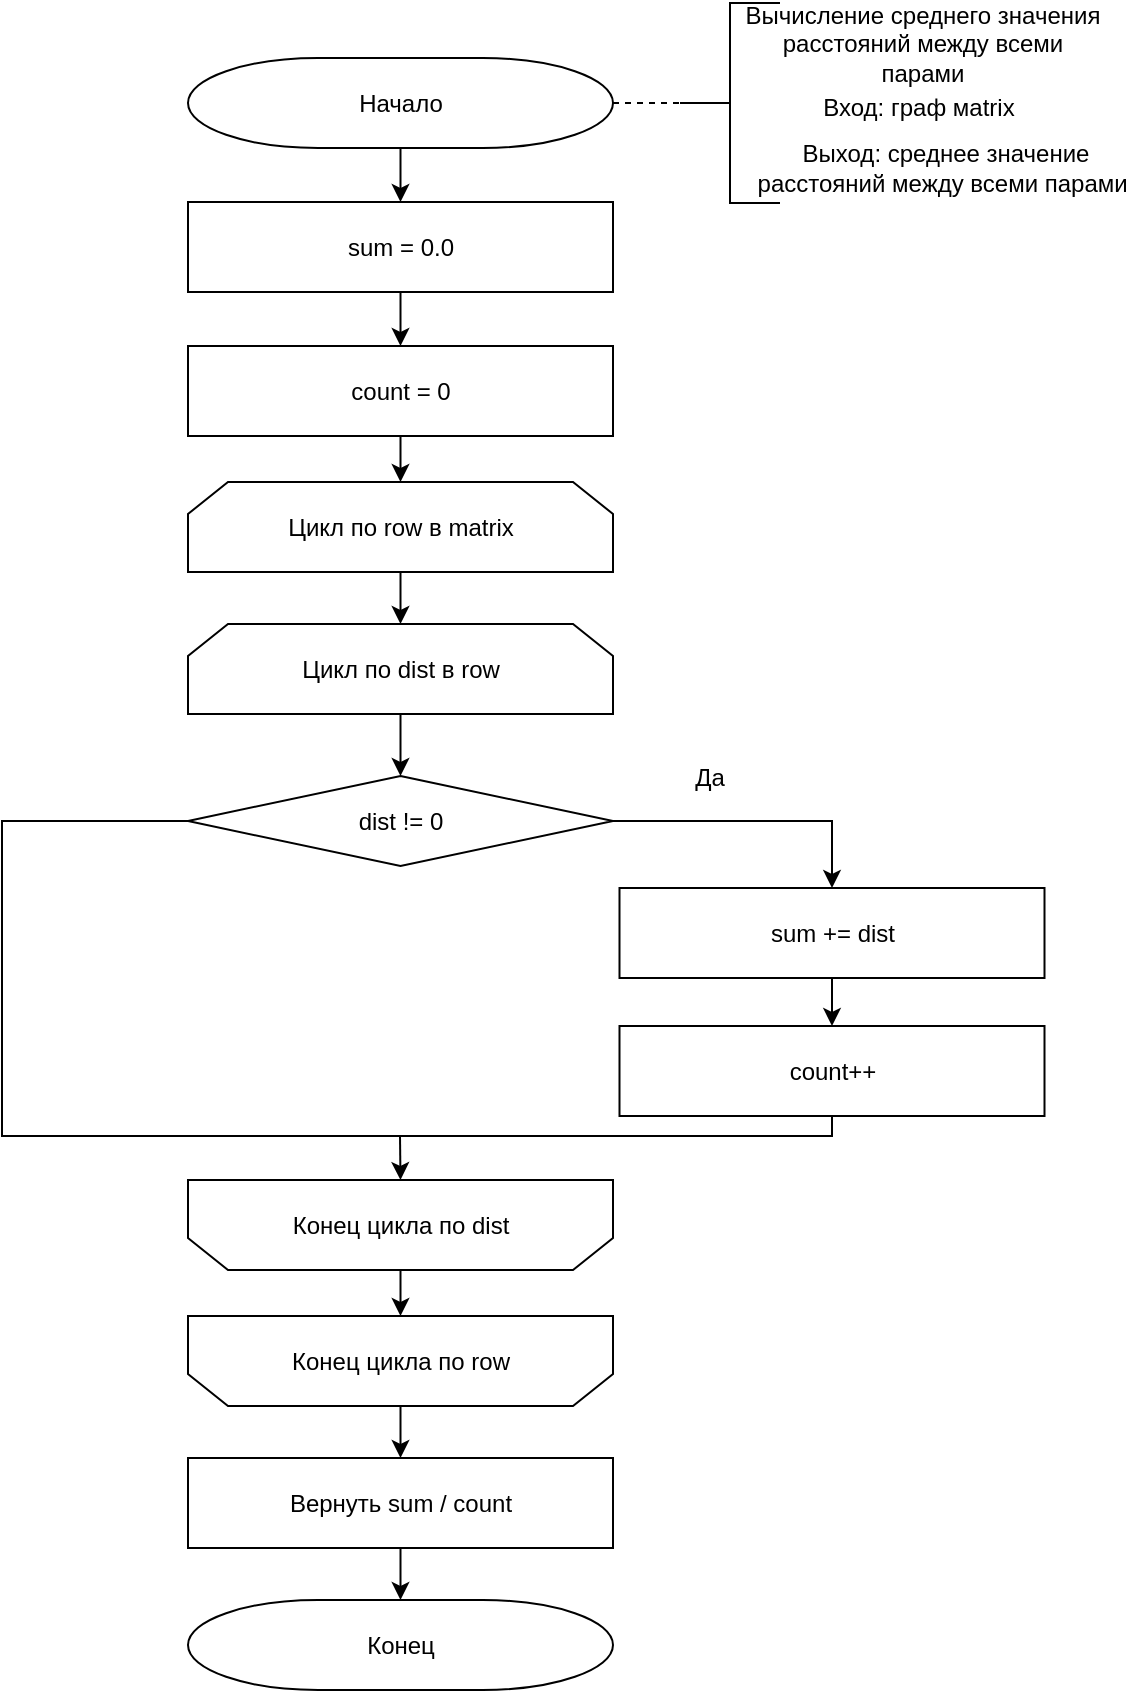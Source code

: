<mxfile version="23.0.2" type="device">
  <diagram name="Page-1" id="LraQMHCRuJhlwKneT_0r">
    <mxGraphModel dx="941" dy="644" grid="0" gridSize="10" guides="1" tooltips="1" connect="1" arrows="1" fold="1" page="0" pageScale="1" pageWidth="850" pageHeight="1100" math="0" shadow="0">
      <root>
        <mxCell id="0" />
        <mxCell id="1" parent="0" />
        <mxCell id="sADopWBLZYmeb6k2KSyq-1" value="Начало" style="strokeWidth=1;html=1;shape=mxgraph.flowchart.terminator;whiteSpace=wrap;rotation=0;" parent="1" vertex="1">
          <mxGeometry x="312" y="208" width="212.5" height="45" as="geometry" />
        </mxCell>
        <mxCell id="sADopWBLZYmeb6k2KSyq-2" style="edgeStyle=orthogonalEdgeStyle;rounded=0;orthogonalLoop=1;jettySize=auto;html=1;entryX=0.5;entryY=0;entryDx=0;entryDy=0;" parent="1" source="sADopWBLZYmeb6k2KSyq-3" target="sADopWBLZYmeb6k2KSyq-47" edge="1">
          <mxGeometry relative="1" as="geometry">
            <mxPoint x="418.25" y="443.5" as="targetPoint" />
          </mxGeometry>
        </mxCell>
        <mxCell id="sADopWBLZYmeb6k2KSyq-3" value="count = 0" style="rounded=0;whiteSpace=wrap;html=1;rotation=0;" parent="1" vertex="1">
          <mxGeometry x="312" y="352" width="212.5" height="45" as="geometry" />
        </mxCell>
        <mxCell id="sADopWBLZYmeb6k2KSyq-6" value="" style="strokeWidth=1;html=1;shape=mxgraph.flowchart.annotation_2;align=left;labelPosition=right;pointerEvents=1;" parent="1" vertex="1">
          <mxGeometry x="558" y="180.5" width="50" height="100" as="geometry" />
        </mxCell>
        <mxCell id="sADopWBLZYmeb6k2KSyq-7" value="" style="endArrow=none;dashed=1;html=1;rounded=0;exitX=1;exitY=0.5;exitDx=0;exitDy=0;exitPerimeter=0;entryX=0;entryY=0.5;entryDx=0;entryDy=0;entryPerimeter=0;" parent="1" source="sADopWBLZYmeb6k2KSyq-1" target="sADopWBLZYmeb6k2KSyq-6" edge="1">
          <mxGeometry width="50" height="50" relative="1" as="geometry">
            <mxPoint x="739" y="528" as="sourcePoint" />
            <mxPoint x="789" y="478" as="targetPoint" />
          </mxGeometry>
        </mxCell>
        <mxCell id="sADopWBLZYmeb6k2KSyq-8" value="Конец" style="strokeWidth=1;html=1;shape=mxgraph.flowchart.terminator;whiteSpace=wrap;rotation=0;" parent="1" vertex="1">
          <mxGeometry x="312" y="979" width="212.5" height="45" as="geometry" />
        </mxCell>
        <mxCell id="sADopWBLZYmeb6k2KSyq-12" value="dist != 0" style="rhombus;whiteSpace=wrap;html=1;rotation=0;" parent="1" vertex="1">
          <mxGeometry x="312" y="567" width="212.5" height="45" as="geometry" />
        </mxCell>
        <mxCell id="sADopWBLZYmeb6k2KSyq-14" value="sum += dist" style="rounded=0;whiteSpace=wrap;html=1;rotation=0;" parent="1" vertex="1">
          <mxGeometry x="527.75" y="623" width="212.5" height="45" as="geometry" />
        </mxCell>
        <mxCell id="sADopWBLZYmeb6k2KSyq-16" value="Да" style="text;html=1;strokeColor=none;fillColor=none;align=center;verticalAlign=middle;whiteSpace=wrap;rounded=0;" parent="1" vertex="1">
          <mxGeometry x="543" y="553" width="60" height="30" as="geometry" />
        </mxCell>
        <mxCell id="sADopWBLZYmeb6k2KSyq-17" value="" style="endArrow=classic;html=1;rounded=0;entryX=0.5;entryY=0;entryDx=0;entryDy=0;entryPerimeter=0;exitX=0.5;exitY=1;exitDx=0;exitDy=0;" parent="1" source="sADopWBLZYmeb6k2KSyq-54" target="sADopWBLZYmeb6k2KSyq-8" edge="1">
          <mxGeometry width="50" height="50" relative="1" as="geometry">
            <mxPoint x="418.25" y="1375.0" as="sourcePoint" />
            <mxPoint x="549" y="1227" as="targetPoint" />
          </mxGeometry>
        </mxCell>
        <mxCell id="sADopWBLZYmeb6k2KSyq-18" value="sum = 0.0" style="rounded=0;whiteSpace=wrap;html=1;rotation=0;" parent="1" vertex="1">
          <mxGeometry x="312" y="280" width="212.5" height="45" as="geometry" />
        </mxCell>
        <mxCell id="sADopWBLZYmeb6k2KSyq-19" value="" style="endArrow=classic;html=1;rounded=0;entryX=0.5;entryY=0;entryDx=0;entryDy=0;exitX=0.5;exitY=1;exitDx=0;exitDy=0;" parent="1" source="sADopWBLZYmeb6k2KSyq-18" target="sADopWBLZYmeb6k2KSyq-3" edge="1">
          <mxGeometry width="50" height="50" relative="1" as="geometry">
            <mxPoint x="404" y="578" as="sourcePoint" />
            <mxPoint x="418.25" y="352" as="targetPoint" />
          </mxGeometry>
        </mxCell>
        <mxCell id="sADopWBLZYmeb6k2KSyq-20" value="" style="endArrow=classic;html=1;rounded=0;entryX=0.5;entryY=0;entryDx=0;entryDy=0;exitX=0.5;exitY=1;exitDx=0;exitDy=0;exitPerimeter=0;" parent="1" source="sADopWBLZYmeb6k2KSyq-1" target="sADopWBLZYmeb6k2KSyq-18" edge="1">
          <mxGeometry width="50" height="50" relative="1" as="geometry">
            <mxPoint x="404" y="578" as="sourcePoint" />
            <mxPoint x="454" y="528" as="targetPoint" />
          </mxGeometry>
        </mxCell>
        <mxCell id="sADopWBLZYmeb6k2KSyq-21" value="count++" style="rounded=0;whiteSpace=wrap;html=1;rotation=0;" parent="1" vertex="1">
          <mxGeometry x="527.75" y="692" width="212.5" height="45" as="geometry" />
        </mxCell>
        <mxCell id="sADopWBLZYmeb6k2KSyq-22" value="" style="endArrow=classic;html=1;rounded=0;entryX=0.5;entryY=0;entryDx=0;entryDy=0;exitX=0.5;exitY=1;exitDx=0;exitDy=0;" parent="1" source="sADopWBLZYmeb6k2KSyq-14" target="sADopWBLZYmeb6k2KSyq-21" edge="1">
          <mxGeometry width="50" height="50" relative="1" as="geometry">
            <mxPoint x="461" y="1376" as="sourcePoint" />
            <mxPoint x="511" y="1326" as="targetPoint" />
          </mxGeometry>
        </mxCell>
        <mxCell id="sADopWBLZYmeb6k2KSyq-29" value="Цикл по dist в row" style="shape=loopLimit;whiteSpace=wrap;html=1;rotation=0;" parent="1" vertex="1">
          <mxGeometry x="312" y="491" width="212.5" height="45" as="geometry" />
        </mxCell>
        <mxCell id="sADopWBLZYmeb6k2KSyq-35" value="Конец цикла по dist" style="shape=loopLimit;whiteSpace=wrap;html=1;strokeColor=default;fontFamily=Helvetica;fontSize=12;fontColor=default;fillColor=default;rotation=0;direction=west;" parent="1" vertex="1">
          <mxGeometry x="312" y="769" width="212.5" height="45" as="geometry" />
        </mxCell>
        <mxCell id="sADopWBLZYmeb6k2KSyq-41" value="" style="endArrow=none;html=1;rounded=0;entryX=0.5;entryY=1;entryDx=0;entryDy=0;exitX=0;exitY=0.5;exitDx=0;exitDy=0;edgeStyle=orthogonalEdgeStyle;" parent="1" source="sADopWBLZYmeb6k2KSyq-12" target="sADopWBLZYmeb6k2KSyq-21" edge="1">
          <mxGeometry width="50" height="50" relative="1" as="geometry">
            <mxPoint x="266" y="730" as="sourcePoint" />
            <mxPoint x="396" y="1066" as="targetPoint" />
            <Array as="points">
              <mxPoint x="219" y="590" />
              <mxPoint x="219" y="747" />
              <mxPoint x="634" y="747" />
            </Array>
          </mxGeometry>
        </mxCell>
        <mxCell id="sADopWBLZYmeb6k2KSyq-44" value="Вычисление среднего значения расстояний между всеми парами " style="text;html=1;strokeColor=none;fillColor=none;align=center;verticalAlign=middle;whiteSpace=wrap;rounded=0;" parent="1" vertex="1">
          <mxGeometry x="587.5" y="186" width="182.75" height="30" as="geometry" />
        </mxCell>
        <mxCell id="sADopWBLZYmeb6k2KSyq-45" value="Вход: граф мatrix" style="text;html=1;strokeColor=none;fillColor=none;align=center;verticalAlign=middle;whiteSpace=wrap;rounded=0;" parent="1" vertex="1">
          <mxGeometry x="585.25" y="218" width="185" height="30" as="geometry" />
        </mxCell>
        <mxCell id="sADopWBLZYmeb6k2KSyq-46" value="Выход: среднее значение расстояний между всеми парами&amp;nbsp;" style="text;html=1;strokeColor=none;fillColor=none;align=center;verticalAlign=middle;whiteSpace=wrap;rounded=0;" parent="1" vertex="1">
          <mxGeometry x="594" y="248" width="194" height="30" as="geometry" />
        </mxCell>
        <mxCell id="sADopWBLZYmeb6k2KSyq-47" value="Цикл по row в matrix" style="shape=loopLimit;whiteSpace=wrap;html=1;rotation=0;" parent="1" vertex="1">
          <mxGeometry x="312" y="420" width="212.5" height="45" as="geometry" />
        </mxCell>
        <mxCell id="sADopWBLZYmeb6k2KSyq-48" value="" style="endArrow=classic;html=1;rounded=0;entryX=0.5;entryY=0;entryDx=0;entryDy=0;exitX=0.5;exitY=1;exitDx=0;exitDy=0;" parent="1" source="sADopWBLZYmeb6k2KSyq-47" target="sADopWBLZYmeb6k2KSyq-29" edge="1">
          <mxGeometry width="50" height="50" relative="1" as="geometry">
            <mxPoint x="399" y="510" as="sourcePoint" />
            <mxPoint x="449" y="460" as="targetPoint" />
          </mxGeometry>
        </mxCell>
        <mxCell id="sADopWBLZYmeb6k2KSyq-49" value="" style="endArrow=classic;html=1;rounded=0;entryX=0.5;entryY=0;entryDx=0;entryDy=0;exitX=0.5;exitY=1;exitDx=0;exitDy=0;" parent="1" source="sADopWBLZYmeb6k2KSyq-29" target="sADopWBLZYmeb6k2KSyq-12" edge="1">
          <mxGeometry width="50" height="50" relative="1" as="geometry">
            <mxPoint x="399" y="510" as="sourcePoint" />
            <mxPoint x="449" y="460" as="targetPoint" />
          </mxGeometry>
        </mxCell>
        <mxCell id="sADopWBLZYmeb6k2KSyq-50" value="" style="endArrow=classic;html=1;rounded=0;exitX=1;exitY=0.5;exitDx=0;exitDy=0;entryX=0.5;entryY=0;entryDx=0;entryDy=0;edgeStyle=orthogonalEdgeStyle;" parent="1" source="sADopWBLZYmeb6k2KSyq-12" target="sADopWBLZYmeb6k2KSyq-14" edge="1">
          <mxGeometry width="50" height="50" relative="1" as="geometry">
            <mxPoint x="399" y="510" as="sourcePoint" />
            <mxPoint x="449" y="460" as="targetPoint" />
          </mxGeometry>
        </mxCell>
        <mxCell id="sADopWBLZYmeb6k2KSyq-51" value="Конец цикла по row" style="shape=loopLimit;whiteSpace=wrap;html=1;strokeColor=default;fontFamily=Helvetica;fontSize=12;fontColor=default;fillColor=default;rotation=0;direction=west;" parent="1" vertex="1">
          <mxGeometry x="312" y="837" width="212.5" height="45" as="geometry" />
        </mxCell>
        <mxCell id="sADopWBLZYmeb6k2KSyq-52" value="" style="endArrow=classic;html=1;rounded=0;entryX=0.5;entryY=1;entryDx=0;entryDy=0;" parent="1" target="sADopWBLZYmeb6k2KSyq-35" edge="1">
          <mxGeometry width="50" height="50" relative="1" as="geometry">
            <mxPoint x="418" y="747" as="sourcePoint" />
            <mxPoint x="449" y="705" as="targetPoint" />
          </mxGeometry>
        </mxCell>
        <mxCell id="sADopWBLZYmeb6k2KSyq-53" value="" style="endArrow=classic;html=1;rounded=0;entryX=0.5;entryY=1;entryDx=0;entryDy=0;exitX=0.5;exitY=0;exitDx=0;exitDy=0;" parent="1" source="sADopWBLZYmeb6k2KSyq-35" target="sADopWBLZYmeb6k2KSyq-51" edge="1">
          <mxGeometry width="50" height="50" relative="1" as="geometry">
            <mxPoint x="477" y="699" as="sourcePoint" />
            <mxPoint x="527" y="649" as="targetPoint" />
          </mxGeometry>
        </mxCell>
        <mxCell id="sADopWBLZYmeb6k2KSyq-54" value="Вернуть sum / count" style="rounded=0;whiteSpace=wrap;html=1;rotation=0;" parent="1" vertex="1">
          <mxGeometry x="312" y="908" width="212.5" height="45" as="geometry" />
        </mxCell>
        <mxCell id="sADopWBLZYmeb6k2KSyq-55" value="" style="endArrow=classic;html=1;rounded=0;entryX=0.5;entryY=0;entryDx=0;entryDy=0;exitX=0.5;exitY=0;exitDx=0;exitDy=0;" parent="1" source="sADopWBLZYmeb6k2KSyq-51" target="sADopWBLZYmeb6k2KSyq-54" edge="1">
          <mxGeometry width="50" height="50" relative="1" as="geometry">
            <mxPoint x="410" y="832" as="sourcePoint" />
            <mxPoint x="460" y="782" as="targetPoint" />
          </mxGeometry>
        </mxCell>
      </root>
    </mxGraphModel>
  </diagram>
</mxfile>
